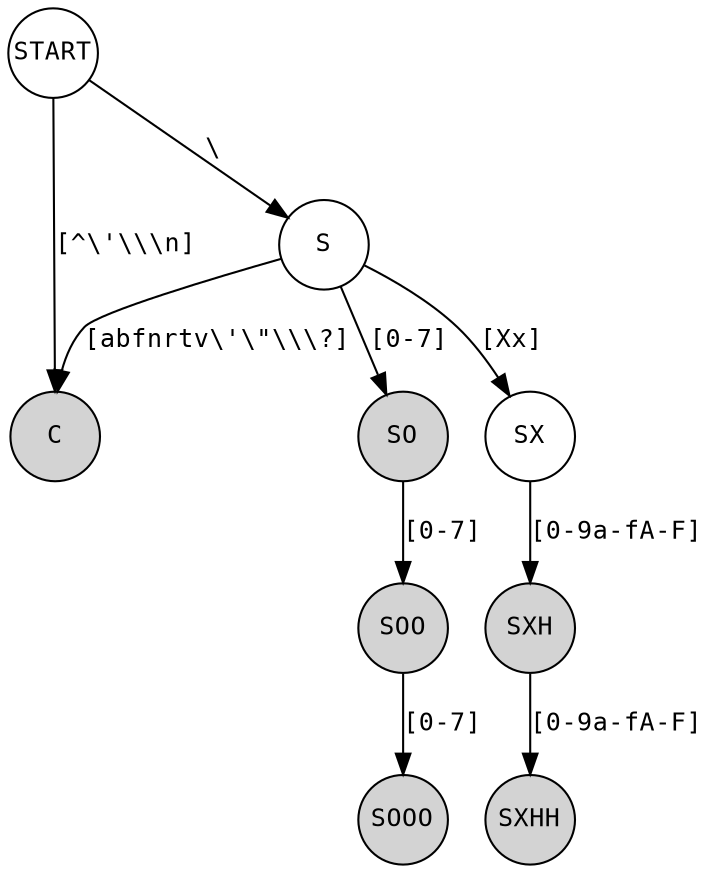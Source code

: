 digraph {
    node [shape = circle, height = 0.6, fontname = "monospace", fixedsize = true, fontsize = 12];
    edge [fontname = "monospace", fontsize = 12];

    node [shape = circle];
    S; SX; START;

    node [style = filled];
    C; SO; SOO; SOOO; SXH; SXHH;

    START -> S [label = "\\"];
    START -> C [label = "[^\\\'\\\\\\n]"];
    S -> C [label = "[abfnrtv\\\'\\\"\\\\\\\?]"];
    S -> SX [label = "[Xx]"];
    S -> SO [label = "[0-7]"];
    SO -> SOO [label = "[0-7]"];
    SOO -> SOOO [label = "[0-7]"];
    SX -> SXH [label = "[0-9a-fA-F]"];
    SXH -> SXHH [label = "[0-9a-fA-F]"];
}